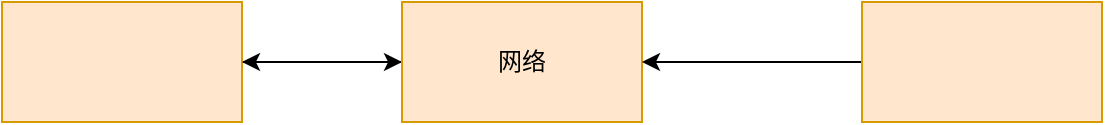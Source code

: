 <mxfile version="15.7.4" type="github">
  <diagram id="w8oxe7HZ_TKsxtPQDoJJ" name="main">
    <mxGraphModel dx="865" dy="483" grid="1" gridSize="10" guides="1" tooltips="1" connect="1" arrows="1" fold="1" page="1" pageScale="1" pageWidth="827" pageHeight="1169" math="0" shadow="0">
      <root>
        <mxCell id="0" />
        <mxCell id="1" parent="0" />
        <mxCell id="ONCxWgYXJXnaVigh9Xd3-5" value="" style="edgeStyle=orthogonalEdgeStyle;rounded=0;orthogonalLoop=1;jettySize=auto;html=1;" edge="1" parent="1" source="ONCxWgYXJXnaVigh9Xd3-3" target="ONCxWgYXJXnaVigh9Xd3-4">
          <mxGeometry relative="1" as="geometry" />
        </mxCell>
        <mxCell id="ONCxWgYXJXnaVigh9Xd3-3" value="" style="rounded=0;whiteSpace=wrap;html=1;sketch=0;fillColor=#ffe6cc;strokeColor=#d79b00;" vertex="1" parent="1">
          <mxGeometry x="160" y="380" width="120" height="60" as="geometry" />
        </mxCell>
        <mxCell id="ONCxWgYXJXnaVigh9Xd3-9" value="" style="edgeStyle=orthogonalEdgeStyle;rounded=0;orthogonalLoop=1;jettySize=auto;html=1;" edge="1" parent="1" source="ONCxWgYXJXnaVigh9Xd3-4" target="ONCxWgYXJXnaVigh9Xd3-3">
          <mxGeometry relative="1" as="geometry" />
        </mxCell>
        <mxCell id="ONCxWgYXJXnaVigh9Xd3-4" value="网络" style="rounded=0;whiteSpace=wrap;html=1;sketch=0;fillColor=#ffe6cc;strokeColor=#d79b00;" vertex="1" parent="1">
          <mxGeometry x="360" y="380" width="120" height="60" as="geometry" />
        </mxCell>
        <mxCell id="ONCxWgYXJXnaVigh9Xd3-12" value="" style="edgeStyle=orthogonalEdgeStyle;rounded=0;orthogonalLoop=1;jettySize=auto;html=1;" edge="1" parent="1" source="ONCxWgYXJXnaVigh9Xd3-6" target="ONCxWgYXJXnaVigh9Xd3-4">
          <mxGeometry relative="1" as="geometry" />
        </mxCell>
        <mxCell id="ONCxWgYXJXnaVigh9Xd3-6" value="" style="whiteSpace=wrap;html=1;rounded=0;strokeColor=#d79b00;fillColor=#ffe6cc;sketch=0;" vertex="1" parent="1">
          <mxGeometry x="590" y="380" width="120" height="60" as="geometry" />
        </mxCell>
      </root>
    </mxGraphModel>
  </diagram>
</mxfile>
